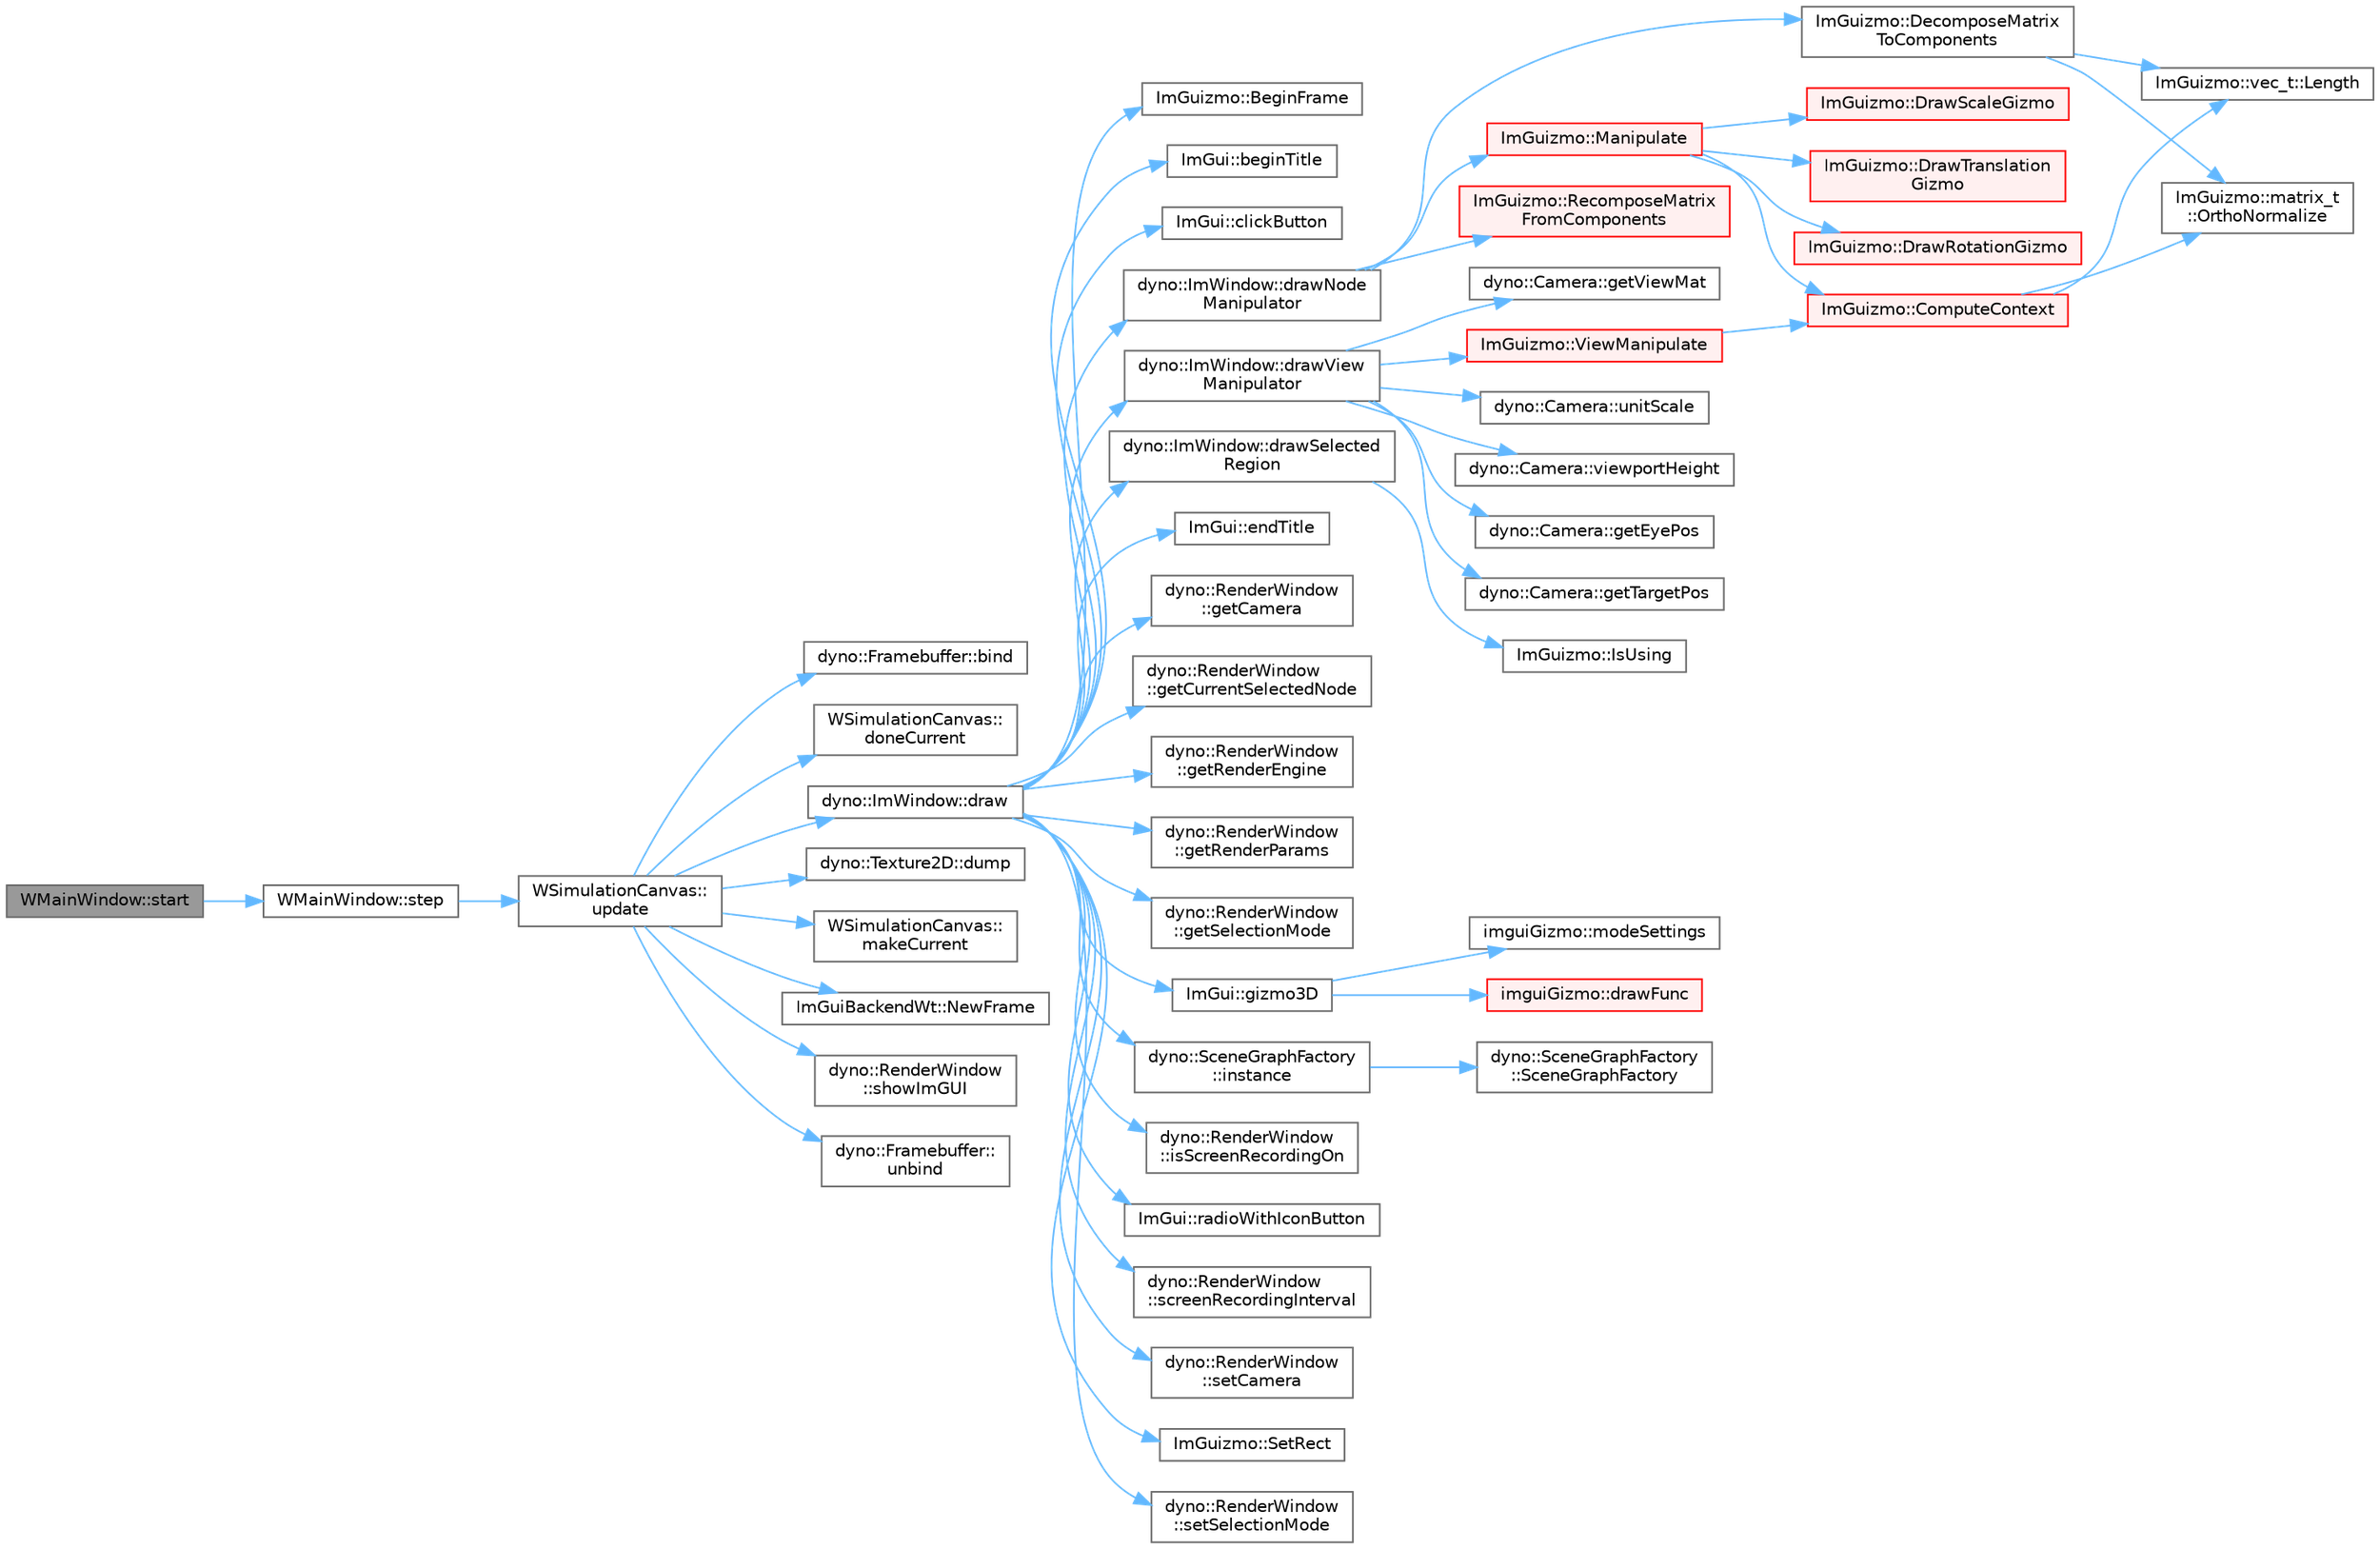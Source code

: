 digraph "WMainWindow::start"
{
 // LATEX_PDF_SIZE
  bgcolor="transparent";
  edge [fontname=Helvetica,fontsize=10,labelfontname=Helvetica,labelfontsize=10];
  node [fontname=Helvetica,fontsize=10,shape=box,height=0.2,width=0.4];
  rankdir="LR";
  Node1 [id="Node000001",label="WMainWindow::start",height=0.2,width=0.4,color="gray40", fillcolor="grey60", style="filled", fontcolor="black",tooltip=" "];
  Node1 -> Node2 [id="edge1_Node000001_Node000002",color="steelblue1",style="solid",tooltip=" "];
  Node2 [id="Node000002",label="WMainWindow::step",height=0.2,width=0.4,color="grey40", fillcolor="white", style="filled",URL="$class_w_main_window.html#ae5389adf709fa3230dcf7aa43bf74a01",tooltip=" "];
  Node2 -> Node3 [id="edge2_Node000002_Node000003",color="steelblue1",style="solid",tooltip=" "];
  Node3 [id="Node000003",label="WSimulationCanvas::\lupdate",height=0.2,width=0.4,color="grey40", fillcolor="white", style="filled",URL="$class_w_simulation_canvas.html#af330bd93a0dc5ced223cf07561b2374d",tooltip=" "];
  Node3 -> Node4 [id="edge3_Node000003_Node000004",color="steelblue1",style="solid",tooltip=" "];
  Node4 [id="Node000004",label="dyno::Framebuffer::bind",height=0.2,width=0.4,color="grey40", fillcolor="white", style="filled",URL="$classdyno_1_1_framebuffer.html#a8a33e123f1b48f2184b34063340ed269",tooltip=" "];
  Node3 -> Node5 [id="edge4_Node000003_Node000005",color="steelblue1",style="solid",tooltip=" "];
  Node5 [id="Node000005",label="WSimulationCanvas::\ldoneCurrent",height=0.2,width=0.4,color="grey40", fillcolor="white", style="filled",URL="$class_w_simulation_canvas.html#a093d044a20107c8e7d78417914fdef49",tooltip=" "];
  Node3 -> Node6 [id="edge5_Node000003_Node000006",color="steelblue1",style="solid",tooltip=" "];
  Node6 [id="Node000006",label="dyno::ImWindow::draw",height=0.2,width=0.4,color="grey40", fillcolor="white", style="filled",URL="$classdyno_1_1_im_window.html#a5075b54a2c06c5ca3ba633b3388cd836",tooltip=" "];
  Node6 -> Node7 [id="edge6_Node000006_Node000007",color="steelblue1",style="solid",tooltip=" "];
  Node7 [id="Node000007",label="ImGuizmo::BeginFrame",height=0.2,width=0.4,color="grey40", fillcolor="white", style="filled",URL="$namespace_im_guizmo.html#ac1b7d4b10f60001f23e82106e435ec7e",tooltip=" "];
  Node6 -> Node8 [id="edge7_Node000006_Node000008",color="steelblue1",style="solid",tooltip=" "];
  Node8 [id="Node000008",label="ImGui::beginTitle",height=0.2,width=0.4,color="grey40", fillcolor="white", style="filled",URL="$namespace_im_gui.html#a7287596499e78278f1229c1e2c82a67e",tooltip=" "];
  Node6 -> Node9 [id="edge8_Node000006_Node000009",color="steelblue1",style="solid",tooltip=" "];
  Node9 [id="Node000009",label="ImGui::clickButton",height=0.2,width=0.4,color="grey40", fillcolor="white", style="filled",URL="$namespace_im_gui.html#a2848670112c6c4cc23649b929cd0710c",tooltip=" "];
  Node6 -> Node10 [id="edge9_Node000006_Node000010",color="steelblue1",style="solid",tooltip=" "];
  Node10 [id="Node000010",label="dyno::ImWindow::drawNode\lManipulator",height=0.2,width=0.4,color="grey40", fillcolor="white", style="filled",URL="$classdyno_1_1_im_window.html#a5b2a03ba29b741b490e0753b065dbf26",tooltip=" "];
  Node10 -> Node11 [id="edge10_Node000010_Node000011",color="steelblue1",style="solid",tooltip=" "];
  Node11 [id="Node000011",label="ImGuizmo::DecomposeMatrix\lToComponents",height=0.2,width=0.4,color="grey40", fillcolor="white", style="filled",URL="$namespace_im_guizmo.html#ac1df64320a50430712330cc46532b63d",tooltip=" "];
  Node11 -> Node12 [id="edge11_Node000011_Node000012",color="steelblue1",style="solid",tooltip=" "];
  Node12 [id="Node000012",label="ImGuizmo::vec_t::Length",height=0.2,width=0.4,color="grey40", fillcolor="white", style="filled",URL="$struct_im_guizmo_1_1vec__t.html#a5fdc55e19fe7a468751ab9a8a77ebf23",tooltip=" "];
  Node11 -> Node13 [id="edge12_Node000011_Node000013",color="steelblue1",style="solid",tooltip=" "];
  Node13 [id="Node000013",label="ImGuizmo::matrix_t\l::OrthoNormalize",height=0.2,width=0.4,color="grey40", fillcolor="white", style="filled",URL="$struct_im_guizmo_1_1matrix__t.html#a230d5d19800a0aca753e1c324dcda9d7",tooltip=" "];
  Node10 -> Node14 [id="edge13_Node000010_Node000014",color="steelblue1",style="solid",tooltip=" "];
  Node14 [id="Node000014",label="ImGuizmo::Manipulate",height=0.2,width=0.4,color="red", fillcolor="#FFF0F0", style="filled",URL="$namespace_im_guizmo.html#a35055a3a0899598ad1ef1785d0539175",tooltip=" "];
  Node14 -> Node15 [id="edge14_Node000014_Node000015",color="steelblue1",style="solid",tooltip=" "];
  Node15 [id="Node000015",label="ImGuizmo::ComputeContext",height=0.2,width=0.4,color="red", fillcolor="#FFF0F0", style="filled",URL="$namespace_im_guizmo.html#ada8d9e037d6a4bb8399093c11f988135",tooltip=" "];
  Node15 -> Node12 [id="edge15_Node000015_Node000012",color="steelblue1",style="solid",tooltip=" "];
  Node15 -> Node13 [id="edge16_Node000015_Node000013",color="steelblue1",style="solid",tooltip=" "];
  Node14 -> Node29 [id="edge17_Node000014_Node000029",color="steelblue1",style="solid",tooltip=" "];
  Node29 [id="Node000029",label="ImGuizmo::DrawRotationGizmo",height=0.2,width=0.4,color="red", fillcolor="#FFF0F0", style="filled",URL="$namespace_im_guizmo.html#a19db68ffce5ccda47ce42fecc876baf3",tooltip=" "];
  Node14 -> Node35 [id="edge18_Node000014_Node000035",color="steelblue1",style="solid",tooltip=" "];
  Node35 [id="Node000035",label="ImGuizmo::DrawScaleGizmo",height=0.2,width=0.4,color="red", fillcolor="#FFF0F0", style="filled",URL="$namespace_im_guizmo.html#ace349605c5f7bd22341151bf768a99e5",tooltip=" "];
  Node14 -> Node42 [id="edge19_Node000014_Node000042",color="steelblue1",style="solid",tooltip=" "];
  Node42 [id="Node000042",label="ImGuizmo::DrawTranslation\lGizmo",height=0.2,width=0.4,color="red", fillcolor="#FFF0F0", style="filled",URL="$namespace_im_guizmo.html#a0fc904f94efeae0d30493d2f6d071793",tooltip=" "];
  Node10 -> Node67 [id="edge20_Node000010_Node000067",color="steelblue1",style="solid",tooltip=" "];
  Node67 [id="Node000067",label="ImGuizmo::RecomposeMatrix\lFromComponents",height=0.2,width=0.4,color="red", fillcolor="#FFF0F0", style="filled",URL="$namespace_im_guizmo.html#ac351a2297e059fc4f328cfae81fab40e",tooltip=" "];
  Node6 -> Node68 [id="edge21_Node000006_Node000068",color="steelblue1",style="solid",tooltip=" "];
  Node68 [id="Node000068",label="dyno::ImWindow::drawSelected\lRegion",height=0.2,width=0.4,color="grey40", fillcolor="white", style="filled",URL="$classdyno_1_1_im_window.html#a77757b108158cb8c79ea4e1e89cac38c",tooltip=" "];
  Node68 -> Node69 [id="edge22_Node000068_Node000069",color="steelblue1",style="solid",tooltip=" "];
  Node69 [id="Node000069",label="ImGuizmo::IsUsing",height=0.2,width=0.4,color="grey40", fillcolor="white", style="filled",URL="$namespace_im_guizmo.html#a6b0a6adccca17028e6d3eb9cd8cbc3ae",tooltip=" "];
  Node6 -> Node70 [id="edge23_Node000006_Node000070",color="steelblue1",style="solid",tooltip=" "];
  Node70 [id="Node000070",label="dyno::ImWindow::drawView\lManipulator",height=0.2,width=0.4,color="grey40", fillcolor="white", style="filled",URL="$classdyno_1_1_im_window.html#a3dfef0ee020cf48269264cbab54e6364",tooltip=" "];
  Node70 -> Node71 [id="edge24_Node000070_Node000071",color="steelblue1",style="solid",tooltip=" "];
  Node71 [id="Node000071",label="dyno::Camera::getEyePos",height=0.2,width=0.4,color="grey40", fillcolor="white", style="filled",URL="$classdyno_1_1_camera.html#aff778aab7397bfe1db30bbc40faa2b31",tooltip=" "];
  Node70 -> Node72 [id="edge25_Node000070_Node000072",color="steelblue1",style="solid",tooltip=" "];
  Node72 [id="Node000072",label="dyno::Camera::getTargetPos",height=0.2,width=0.4,color="grey40", fillcolor="white", style="filled",URL="$classdyno_1_1_camera.html#a7d47dafb052f58e590852f81b4732df5",tooltip=" "];
  Node70 -> Node73 [id="edge26_Node000070_Node000073",color="steelblue1",style="solid",tooltip=" "];
  Node73 [id="Node000073",label="dyno::Camera::getViewMat",height=0.2,width=0.4,color="grey40", fillcolor="white", style="filled",URL="$classdyno_1_1_camera.html#ace9efab63c496cb52dbd599883b08f0f",tooltip=" "];
  Node70 -> Node74 [id="edge27_Node000070_Node000074",color="steelblue1",style="solid",tooltip=" "];
  Node74 [id="Node000074",label="dyno::Camera::unitScale",height=0.2,width=0.4,color="grey40", fillcolor="white", style="filled",URL="$classdyno_1_1_camera.html#a2c111061d34aeae461b026173ea2cbbb",tooltip=" "];
  Node70 -> Node75 [id="edge28_Node000070_Node000075",color="steelblue1",style="solid",tooltip=" "];
  Node75 [id="Node000075",label="ImGuizmo::ViewManipulate",height=0.2,width=0.4,color="red", fillcolor="#FFF0F0", style="filled",URL="$namespace_im_guizmo.html#af64cdce1fc039578f1d37873cbb06224",tooltip=" "];
  Node75 -> Node15 [id="edge29_Node000075_Node000015",color="steelblue1",style="solid",tooltip=" "];
  Node70 -> Node82 [id="edge30_Node000070_Node000082",color="steelblue1",style="solid",tooltip=" "];
  Node82 [id="Node000082",label="dyno::Camera::viewportHeight",height=0.2,width=0.4,color="grey40", fillcolor="white", style="filled",URL="$classdyno_1_1_camera.html#a83c21f517887e12fda85c38fdb32fa9c",tooltip=" "];
  Node6 -> Node83 [id="edge31_Node000006_Node000083",color="steelblue1",style="solid",tooltip=" "];
  Node83 [id="Node000083",label="ImGui::endTitle",height=0.2,width=0.4,color="grey40", fillcolor="white", style="filled",URL="$namespace_im_gui.html#a84e7b214c14a6ef9dae6218fb03cf647",tooltip=" "];
  Node6 -> Node84 [id="edge32_Node000006_Node000084",color="steelblue1",style="solid",tooltip=" "];
  Node84 [id="Node000084",label="dyno::RenderWindow\l::getCamera",height=0.2,width=0.4,color="grey40", fillcolor="white", style="filled",URL="$classdyno_1_1_render_window.html#a1dc3aef8594650078ec0e4cc330571cc",tooltip=" "];
  Node6 -> Node85 [id="edge33_Node000006_Node000085",color="steelblue1",style="solid",tooltip=" "];
  Node85 [id="Node000085",label="dyno::RenderWindow\l::getCurrentSelectedNode",height=0.2,width=0.4,color="grey40", fillcolor="white", style="filled",URL="$classdyno_1_1_render_window.html#adf00c6c502c464e3353cc359537ac46e",tooltip=" "];
  Node6 -> Node86 [id="edge34_Node000006_Node000086",color="steelblue1",style="solid",tooltip=" "];
  Node86 [id="Node000086",label="dyno::RenderWindow\l::getRenderEngine",height=0.2,width=0.4,color="grey40", fillcolor="white", style="filled",URL="$classdyno_1_1_render_window.html#a3975b0b99476e15f0021ed78764315bf",tooltip=" "];
  Node6 -> Node87 [id="edge35_Node000006_Node000087",color="steelblue1",style="solid",tooltip=" "];
  Node87 [id="Node000087",label="dyno::RenderWindow\l::getRenderParams",height=0.2,width=0.4,color="grey40", fillcolor="white", style="filled",URL="$classdyno_1_1_render_window.html#a34924278889f38f9af141a6a992e167a",tooltip=" "];
  Node6 -> Node88 [id="edge36_Node000006_Node000088",color="steelblue1",style="solid",tooltip=" "];
  Node88 [id="Node000088",label="dyno::RenderWindow\l::getSelectionMode",height=0.2,width=0.4,color="grey40", fillcolor="white", style="filled",URL="$classdyno_1_1_render_window.html#a57f1b2c0a9a413e5b5182a2d77176227",tooltip=" "];
  Node6 -> Node89 [id="edge37_Node000006_Node000089",color="steelblue1",style="solid",tooltip=" "];
  Node89 [id="Node000089",label="ImGui::gizmo3D",height=0.2,width=0.4,color="grey40", fillcolor="white", style="filled",URL="$namespace_im_gui.html#a90c2cd6c4e407679a6fb59114728de1b",tooltip=" "];
  Node89 -> Node90 [id="edge38_Node000089_Node000090",color="steelblue1",style="solid",tooltip=" "];
  Node90 [id="Node000090",label="imguiGizmo::drawFunc",height=0.2,width=0.4,color="red", fillcolor="#FFF0F0", style="filled",URL="$structimgui_gizmo.html#a2c005d30d9ee3d3937373021936c1767",tooltip=" "];
  Node89 -> Node117 [id="edge39_Node000089_Node000117",color="steelblue1",style="solid",tooltip=" "];
  Node117 [id="Node000117",label="imguiGizmo::modeSettings",height=0.2,width=0.4,color="grey40", fillcolor="white", style="filled",URL="$structimgui_gizmo.html#adf31dac6ad601d65be0fe08e8f29712a",tooltip=" "];
  Node6 -> Node118 [id="edge40_Node000006_Node000118",color="steelblue1",style="solid",tooltip=" "];
  Node118 [id="Node000118",label="dyno::SceneGraphFactory\l::instance",height=0.2,width=0.4,color="grey40", fillcolor="white", style="filled",URL="$classdyno_1_1_scene_graph_factory.html#a734602c4eaa53d89bd0293015383677b",tooltip=" "];
  Node118 -> Node119 [id="edge41_Node000118_Node000119",color="steelblue1",style="solid",tooltip=" "];
  Node119 [id="Node000119",label="dyno::SceneGraphFactory\l::SceneGraphFactory",height=0.2,width=0.4,color="grey40", fillcolor="white", style="filled",URL="$classdyno_1_1_scene_graph_factory.html#a8903c0a4594870792c19db4302361bad",tooltip=" "];
  Node6 -> Node120 [id="edge42_Node000006_Node000120",color="steelblue1",style="solid",tooltip=" "];
  Node120 [id="Node000120",label="dyno::RenderWindow\l::isScreenRecordingOn",height=0.2,width=0.4,color="grey40", fillcolor="white", style="filled",URL="$classdyno_1_1_render_window.html#a985364fef73047cc171bcfc195784613",tooltip=" "];
  Node6 -> Node121 [id="edge43_Node000006_Node000121",color="steelblue1",style="solid",tooltip=" "];
  Node121 [id="Node000121",label="ImGui::radioWithIconButton",height=0.2,width=0.4,color="grey40", fillcolor="white", style="filled",URL="$namespace_im_gui.html#ada1bc9f103503618f2911e456e6d7698",tooltip=" "];
  Node6 -> Node122 [id="edge44_Node000006_Node000122",color="steelblue1",style="solid",tooltip=" "];
  Node122 [id="Node000122",label="dyno::RenderWindow\l::screenRecordingInterval",height=0.2,width=0.4,color="grey40", fillcolor="white", style="filled",URL="$classdyno_1_1_render_window.html#a85aa5372f46ee4d5afbbca8061eaad8d",tooltip=" "];
  Node6 -> Node123 [id="edge45_Node000006_Node000123",color="steelblue1",style="solid",tooltip=" "];
  Node123 [id="Node000123",label="dyno::RenderWindow\l::setCamera",height=0.2,width=0.4,color="grey40", fillcolor="white", style="filled",URL="$classdyno_1_1_render_window.html#a0fbc75659fc81019a64e698dc52623e1",tooltip=" "];
  Node6 -> Node124 [id="edge46_Node000006_Node000124",color="steelblue1",style="solid",tooltip=" "];
  Node124 [id="Node000124",label="ImGuizmo::SetRect",height=0.2,width=0.4,color="grey40", fillcolor="white", style="filled",URL="$namespace_im_guizmo.html#a0f9387ed028da8471a2dae71f0779e79",tooltip=" "];
  Node6 -> Node125 [id="edge47_Node000006_Node000125",color="steelblue1",style="solid",tooltip=" "];
  Node125 [id="Node000125",label="dyno::RenderWindow\l::setSelectionMode",height=0.2,width=0.4,color="grey40", fillcolor="white", style="filled",URL="$classdyno_1_1_render_window.html#af83a5dd81ed51c380e91b86b557da3b8",tooltip=" "];
  Node3 -> Node126 [id="edge48_Node000003_Node000126",color="steelblue1",style="solid",tooltip=" "];
  Node126 [id="Node000126",label="dyno::Texture2D::dump",height=0.2,width=0.4,color="grey40", fillcolor="white", style="filled",URL="$classdyno_1_1_texture2_d.html#a680fd462b40e719b63b30cf97f808582",tooltip=" "];
  Node3 -> Node127 [id="edge49_Node000003_Node000127",color="steelblue1",style="solid",tooltip=" "];
  Node127 [id="Node000127",label="WSimulationCanvas::\lmakeCurrent",height=0.2,width=0.4,color="grey40", fillcolor="white", style="filled",URL="$class_w_simulation_canvas.html#a7fb0546b70b614547ec2a54389e56348",tooltip=" "];
  Node3 -> Node128 [id="edge50_Node000003_Node000128",color="steelblue1",style="solid",tooltip=" "];
  Node128 [id="Node000128",label="ImGuiBackendWt::NewFrame",height=0.2,width=0.4,color="grey40", fillcolor="white", style="filled",URL="$class_im_gui_backend_wt.html#af5493f75cd96c3a530c23a58594a7770",tooltip=" "];
  Node3 -> Node129 [id="edge51_Node000003_Node000129",color="steelblue1",style="solid",tooltip=" "];
  Node129 [id="Node000129",label="dyno::RenderWindow\l::showImGUI",height=0.2,width=0.4,color="grey40", fillcolor="white", style="filled",URL="$classdyno_1_1_render_window.html#a23234e53446a811d0489fdb44e91cefa",tooltip=" "];
  Node3 -> Node130 [id="edge52_Node000003_Node000130",color="steelblue1",style="solid",tooltip=" "];
  Node130 [id="Node000130",label="dyno::Framebuffer::\lunbind",height=0.2,width=0.4,color="grey40", fillcolor="white", style="filled",URL="$classdyno_1_1_framebuffer.html#ab911f29ea93b3e219c4c076851a42827",tooltip=" "];
}
